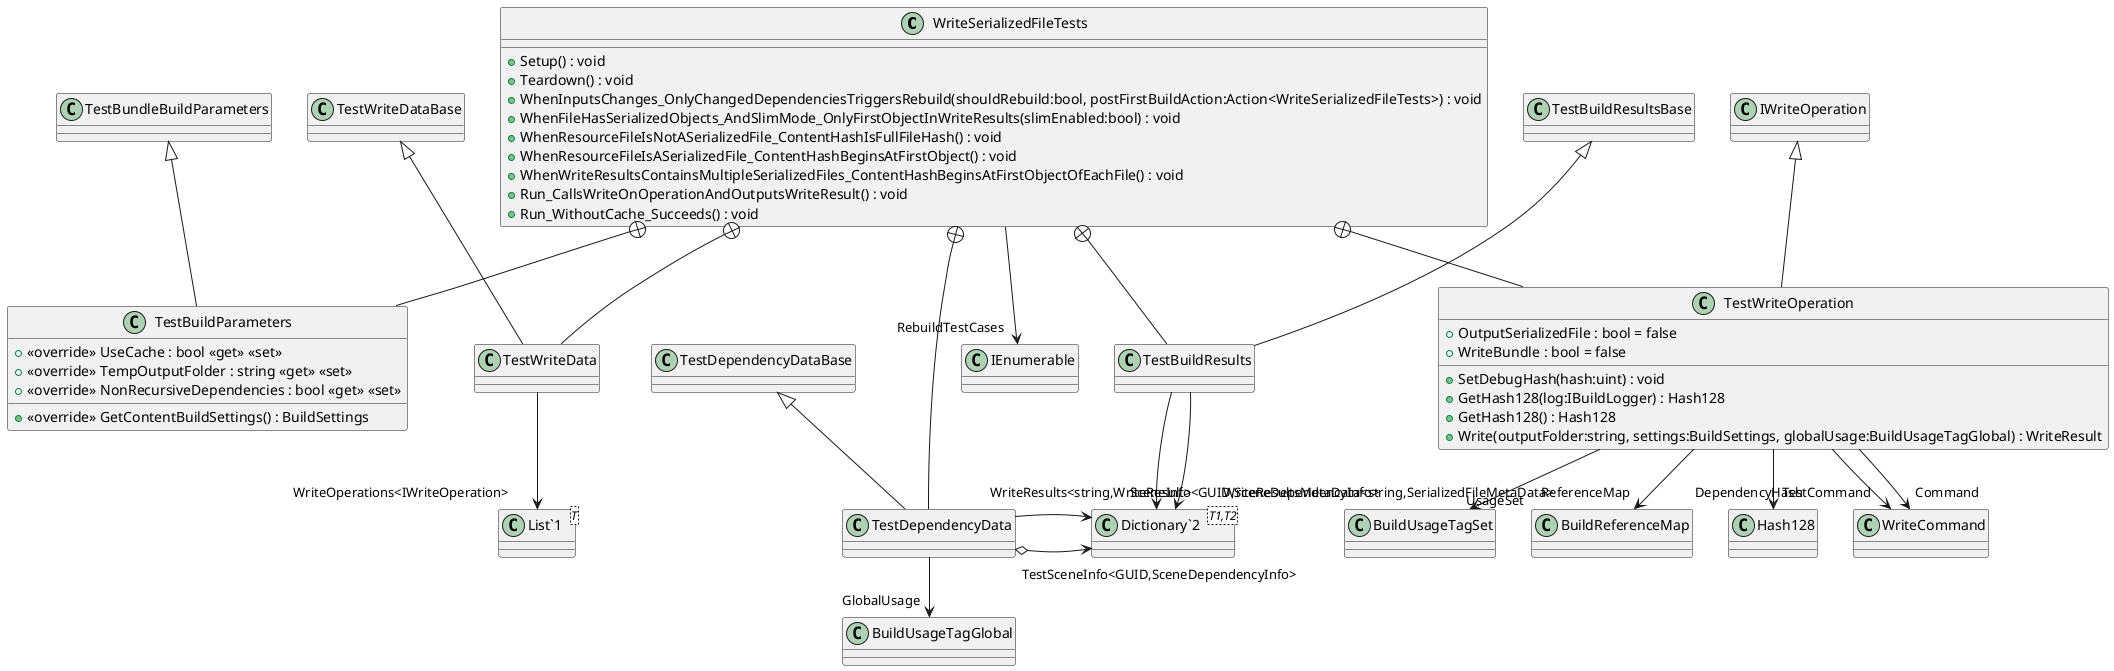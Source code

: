 @startuml
class WriteSerializedFileTests {
    + Setup() : void
    + Teardown() : void
    + WhenInputsChanges_OnlyChangedDependenciesTriggersRebuild(shouldRebuild:bool, postFirstBuildAction:Action<WriteSerializedFileTests>) : void
    + WhenFileHasSerializedObjects_AndSlimMode_OnlyFirstObjectInWriteResults(slimEnabled:bool) : void
    + WhenResourceFileIsNotASerializedFile_ContentHashIsFullFileHash() : void
    + WhenResourceFileIsASerializedFile_ContentHashBeginsAtFirstObject() : void
    + WhenWriteResultsContainsMultipleSerializedFiles_ContentHashBeginsAtFirstObjectOfEachFile() : void
    + Run_CallsWriteOnOperationAndOutputsWriteResult() : void
    + Run_WithoutCache_Succeeds() : void
}
class TestBuildParameters {
    + <<override>> UseCache : bool <<get>> <<set>>
    + <<override>> TempOutputFolder : string <<get>> <<set>>
    + <<override>> NonRecursiveDependencies : bool <<get>> <<set>>
    + <<override>> GetContentBuildSettings() : BuildSettings
}
class TestDependencyData {
}
class TestWriteData {
}
class TestBuildResults {
}
class TestWriteOperation {
    + OutputSerializedFile : bool = false
    + WriteBundle : bool = false
    + SetDebugHash(hash:uint) : void
    + GetHash128(log:IBuildLogger) : Hash128
    + GetHash128() : Hash128
    + Write(outputFolder:string, settings:BuildSettings, globalUsage:BuildUsageTagGlobal) : WriteResult
}
class "Dictionary`2"<T1,T2> {
}
class "List`1"<T> {
}
WriteSerializedFileTests --> "RebuildTestCases" IEnumerable
WriteSerializedFileTests +-- TestBuildParameters
TestBundleBuildParameters <|-- TestBuildParameters
WriteSerializedFileTests +-- TestDependencyData
TestDependencyDataBase <|-- TestDependencyData
TestDependencyData o-> "TestSceneInfo<GUID,SceneDependencyInfo>" "Dictionary`2"
TestDependencyData --> "SceneInfo<GUID,SceneDependencyInfo>" "Dictionary`2"
TestDependencyData --> "GlobalUsage" BuildUsageTagGlobal
WriteSerializedFileTests +-- TestWriteData
TestWriteDataBase <|-- TestWriteData
TestWriteData --> "WriteOperations<IWriteOperation>" "List`1"
WriteSerializedFileTests +-- TestBuildResults
TestBuildResultsBase <|-- TestBuildResults
TestBuildResults --> "WriteResults<string,WriteResult>" "Dictionary`2"
TestBuildResults --> "WriteResultsMetaData<string,SerializedFileMetaData>" "Dictionary`2"
WriteSerializedFileTests +-- TestWriteOperation
IWriteOperation <|-- TestWriteOperation
TestWriteOperation --> "TestCommand" WriteCommand
TestWriteOperation --> "Command" WriteCommand
TestWriteOperation --> "UsageSet" BuildUsageTagSet
TestWriteOperation --> "ReferenceMap" BuildReferenceMap
TestWriteOperation --> "DependencyHash" Hash128
@enduml
